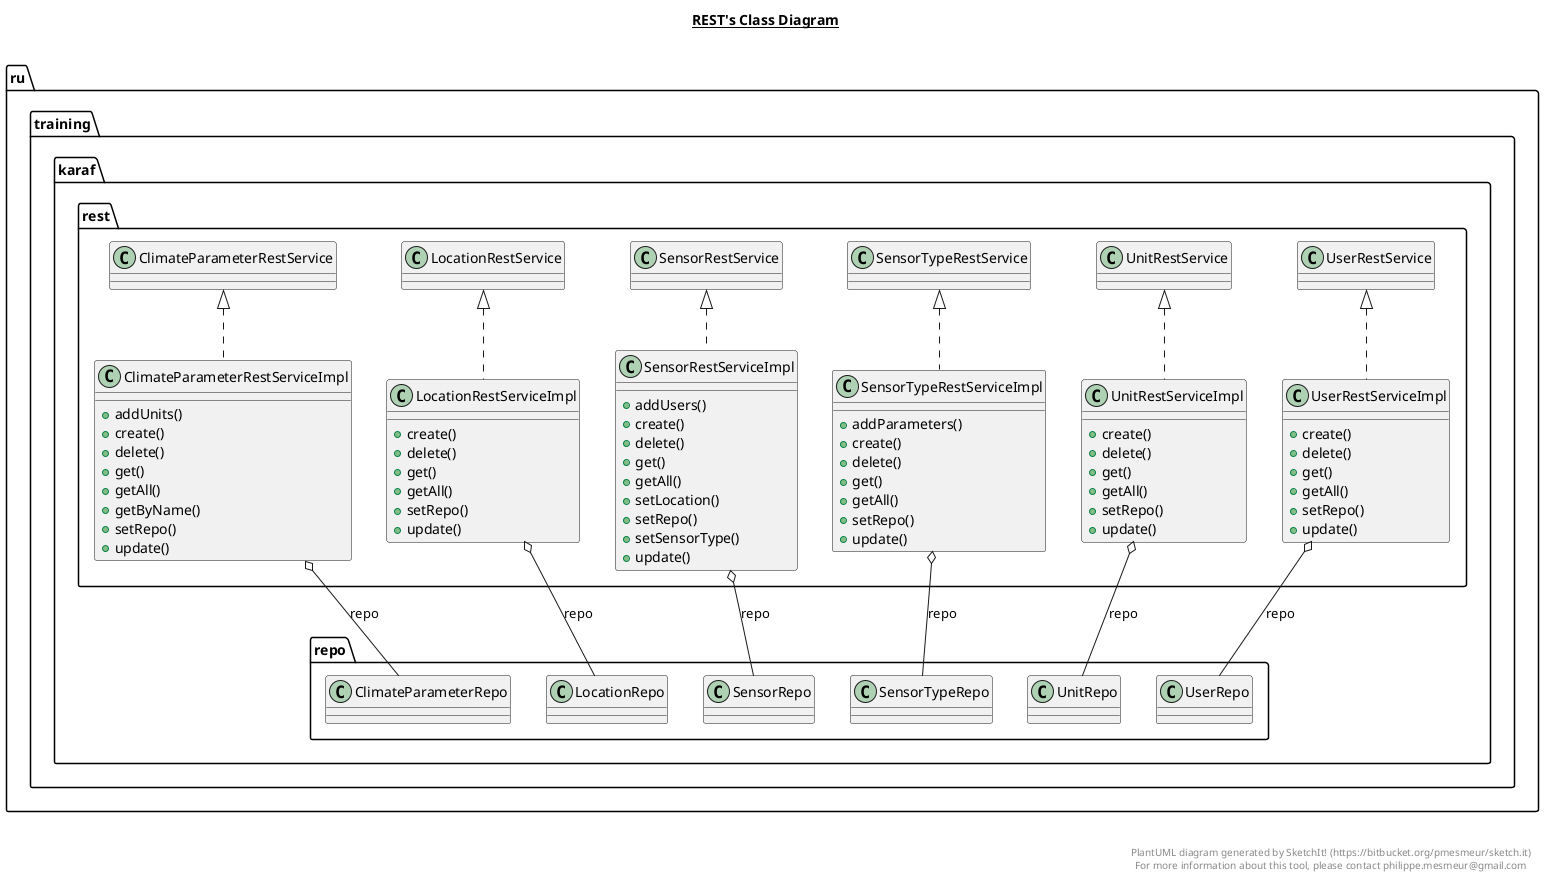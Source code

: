 @startuml

title __REST's Class Diagram__\n

  namespace ru.training.karaf.rest {
    class ru.training.karaf.rest.ClimateParameterRestServiceImpl {
        + addUnits()
        + create()
        + delete()
        + get()
        + getAll()
        + getByName()
        + setRepo()
        + update()
    }
  }
  

  namespace ru.training.karaf.rest {
    class ru.training.karaf.rest.LocationRestServiceImpl {
        + create()
        + delete()
        + get()
        + getAll()
        + setRepo()
        + update()
    }
  }
  

  namespace ru.training.karaf.rest {
    class ru.training.karaf.rest.SensorRestServiceImpl {
        + addUsers()
        + create()
        + delete()
        + get()
        + getAll()
        + setLocation()
        + setRepo()
        + setSensorType()
        + update()
    }
  }
  

  namespace ru.training.karaf.rest {
    class ru.training.karaf.rest.SensorTypeRestServiceImpl {
        + addParameters()
        + create()
        + delete()
        + get()
        + getAll()
        + setRepo()
        + update()
    }
  }
  

  namespace ru.training.karaf.rest {
    class ru.training.karaf.rest.UnitRestServiceImpl {
        + create()
        + delete()
        + get()
        + getAll()
        + setRepo()
        + update()
    }
  }
  

  namespace ru.training.karaf.rest {
    class ru.training.karaf.rest.UserRestServiceImpl {
        + create()
        + delete()
        + get()
        + getAll()
        + setRepo()
        + update()
    }
  }
  

  ru.training.karaf.rest.ClimateParameterRestServiceImpl .up.|> ru.training.karaf.rest.ClimateParameterRestService
  ru.training.karaf.rest.ClimateParameterRestServiceImpl o-- ru.training.karaf.repo.ClimateParameterRepo : repo
  ru.training.karaf.rest.LocationRestServiceImpl .up.|> ru.training.karaf.rest.LocationRestService
  ru.training.karaf.rest.LocationRestServiceImpl o-- ru.training.karaf.repo.LocationRepo : repo
  ru.training.karaf.rest.SensorRestServiceImpl .up.|> ru.training.karaf.rest.SensorRestService
  ru.training.karaf.rest.SensorRestServiceImpl o-- ru.training.karaf.repo.SensorRepo : repo
  ru.training.karaf.rest.SensorTypeRestServiceImpl .up.|> ru.training.karaf.rest.SensorTypeRestService
  ru.training.karaf.rest.SensorTypeRestServiceImpl o-- ru.training.karaf.repo.SensorTypeRepo : repo
  ru.training.karaf.rest.UnitRestServiceImpl .up.|> ru.training.karaf.rest.UnitRestService
  ru.training.karaf.rest.UnitRestServiceImpl o-- ru.training.karaf.repo.UnitRepo : repo
  ru.training.karaf.rest.UserRestServiceImpl .up.|> ru.training.karaf.rest.UserRestService
  ru.training.karaf.rest.UserRestServiceImpl o-- ru.training.karaf.repo.UserRepo : repo


right footer


PlantUML diagram generated by SketchIt! (https://bitbucket.org/pmesmeur/sketch.it)
For more information about this tool, please contact philippe.mesmeur@gmail.com
endfooter

@enduml
